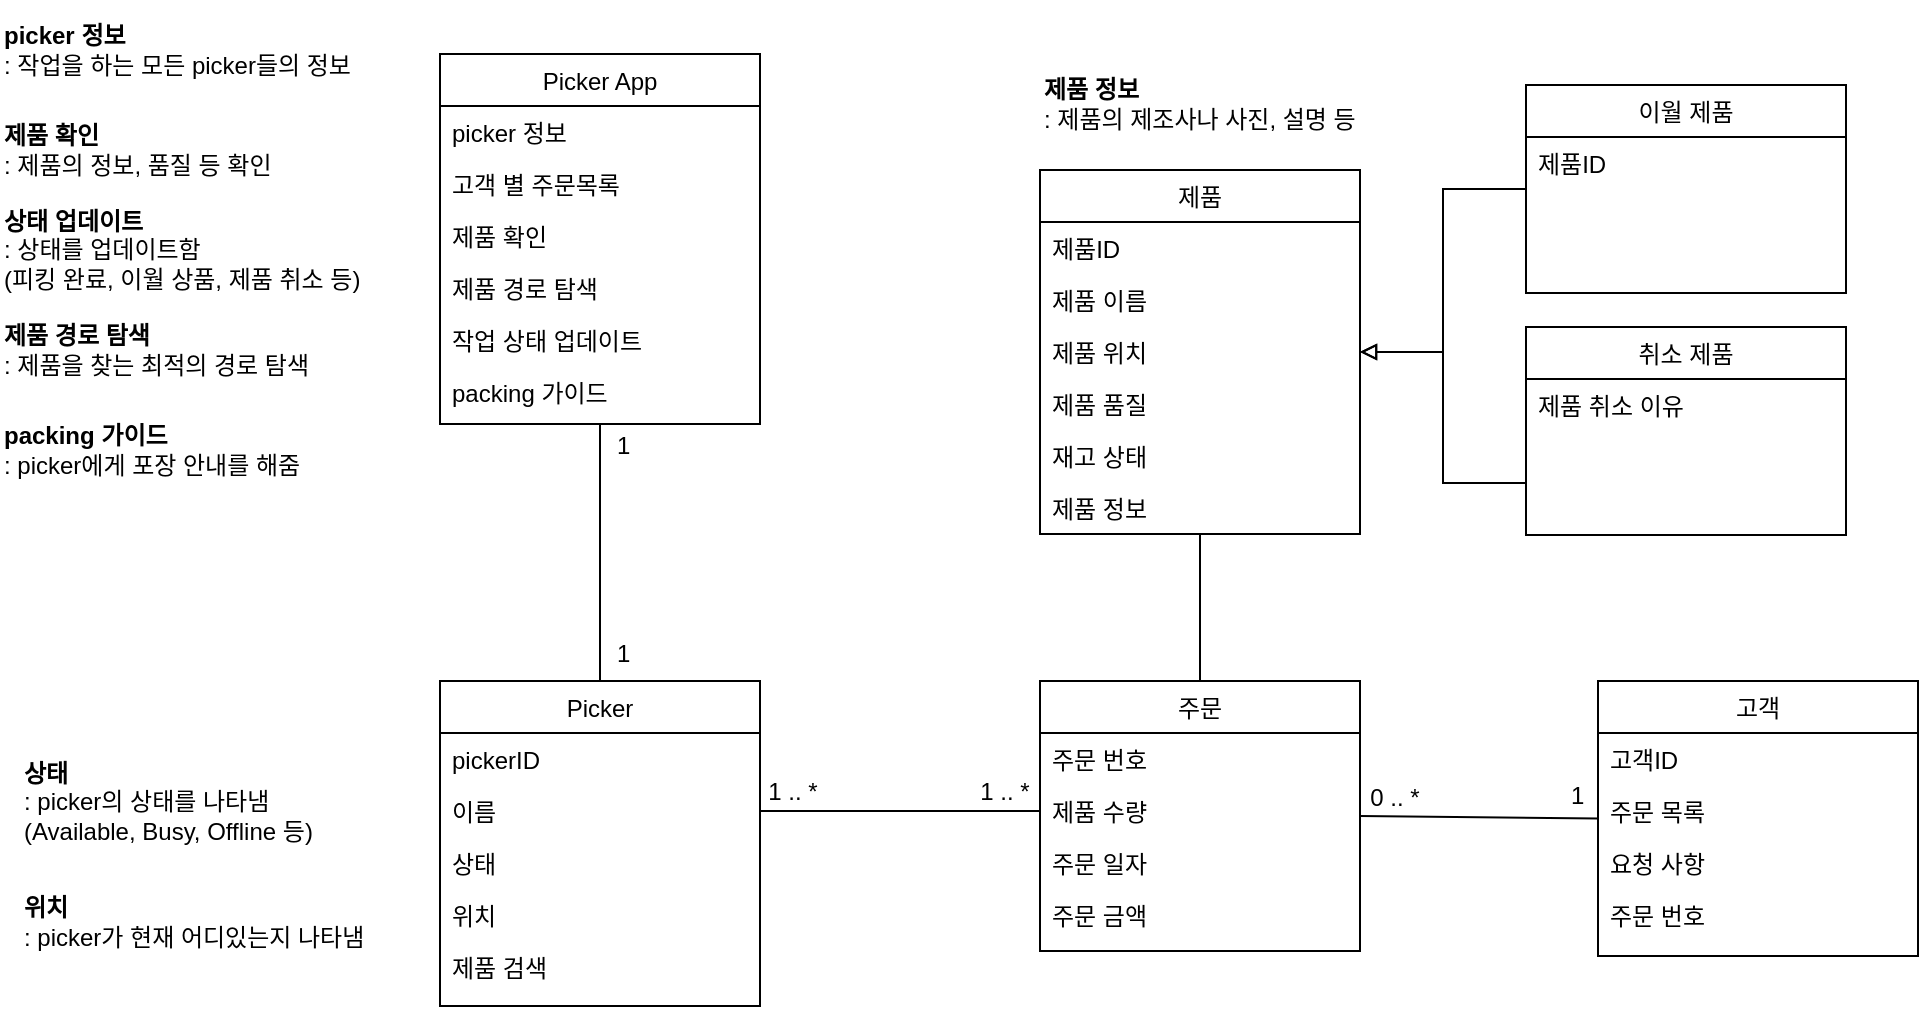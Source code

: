 <mxfile version="21.3.8" type="github">
  <diagram id="C5RBs43oDa-KdzZeNtuy" name="Page-1">
    <mxGraphModel dx="1949" dy="505" grid="1" gridSize="10" guides="1" tooltips="1" connect="1" arrows="1" fold="1" page="1" pageScale="1" pageWidth="827" pageHeight="1169" math="0" shadow="0">
      <root>
        <mxCell id="WIyWlLk6GJQsqaUBKTNV-0" />
        <mxCell id="WIyWlLk6GJQsqaUBKTNV-1" parent="WIyWlLk6GJQsqaUBKTNV-0" />
        <mxCell id="zkfFHV4jXpPFQw0GAbJ--0" value="Picker" style="swimlane;fontStyle=0;align=center;verticalAlign=top;childLayout=stackLayout;horizontal=1;startSize=26;horizontalStack=0;resizeParent=1;resizeLast=0;collapsible=1;marginBottom=0;rounded=0;shadow=0;strokeWidth=1;" parent="WIyWlLk6GJQsqaUBKTNV-1" vertex="1">
          <mxGeometry x="-60" y="393.5" width="160" height="162.5" as="geometry">
            <mxRectangle x="230" y="140" width="160" height="26" as="alternateBounds" />
          </mxGeometry>
        </mxCell>
        <mxCell id="zkfFHV4jXpPFQw0GAbJ--3" value="pickerID" style="text;align=left;verticalAlign=top;spacingLeft=4;spacingRight=4;overflow=hidden;rotatable=0;points=[[0,0.5],[1,0.5]];portConstraint=eastwest;rounded=0;shadow=0;html=0;" parent="zkfFHV4jXpPFQw0GAbJ--0" vertex="1">
          <mxGeometry y="26" width="160" height="26" as="geometry" />
        </mxCell>
        <mxCell id="zkfFHV4jXpPFQw0GAbJ--1" value="이름" style="text;align=left;verticalAlign=top;spacingLeft=4;spacingRight=4;overflow=hidden;rotatable=0;points=[[0,0.5],[1,0.5]];portConstraint=eastwest;" parent="zkfFHV4jXpPFQw0GAbJ--0" vertex="1">
          <mxGeometry y="52" width="160" height="26" as="geometry" />
        </mxCell>
        <mxCell id="zkfFHV4jXpPFQw0GAbJ--2" value="상태" style="text;align=left;verticalAlign=top;spacingLeft=4;spacingRight=4;overflow=hidden;rotatable=0;points=[[0,0.5],[1,0.5]];portConstraint=eastwest;rounded=0;shadow=0;html=0;" parent="zkfFHV4jXpPFQw0GAbJ--0" vertex="1">
          <mxGeometry y="78" width="160" height="26" as="geometry" />
        </mxCell>
        <mxCell id="fCyhSz04hfvH7WSyZomO-2" value="위치" style="text;align=left;verticalAlign=top;spacingLeft=4;spacingRight=4;overflow=hidden;rotatable=0;points=[[0,0.5],[1,0.5]];portConstraint=eastwest;rounded=0;shadow=0;html=0;" parent="zkfFHV4jXpPFQw0GAbJ--0" vertex="1">
          <mxGeometry y="104" width="160" height="26" as="geometry" />
        </mxCell>
        <mxCell id="fCyhSz04hfvH7WSyZomO-23" value="제품 검색" style="text;align=left;verticalAlign=top;spacingLeft=4;spacingRight=4;overflow=hidden;rotatable=0;points=[[0,0.5],[1,0.5]];portConstraint=eastwest;rounded=0;shadow=0;html=0;" parent="zkfFHV4jXpPFQw0GAbJ--0" vertex="1">
          <mxGeometry y="130" width="160" height="26" as="geometry" />
        </mxCell>
        <mxCell id="fCyhSz04hfvH7WSyZomO-0" value="&lt;b&gt;상태&lt;/b&gt;&amp;nbsp;&lt;br&gt;: picker의 상태를 나타냄&lt;br&gt;(Available, Busy, Offline 등)" style="text;html=1;strokeColor=none;fillColor=none;align=left;verticalAlign=middle;whiteSpace=wrap;rounded=0;" parent="WIyWlLk6GJQsqaUBKTNV-1" vertex="1">
          <mxGeometry x="-270" y="428.5" width="190" height="50" as="geometry" />
        </mxCell>
        <mxCell id="9sA1f5Ovw9tdq7YG9Ci8-26" style="edgeStyle=orthogonalEdgeStyle;rounded=0;orthogonalLoop=1;jettySize=auto;html=1;exitX=0.5;exitY=1;exitDx=0;exitDy=0;endArrow=none;endFill=0;" parent="WIyWlLk6GJQsqaUBKTNV-1" source="fCyhSz04hfvH7WSyZomO-3" target="zkfFHV4jXpPFQw0GAbJ--0" edge="1">
          <mxGeometry relative="1" as="geometry" />
        </mxCell>
        <mxCell id="fCyhSz04hfvH7WSyZomO-3" value="Picker App" style="swimlane;fontStyle=0;align=center;verticalAlign=top;childLayout=stackLayout;horizontal=1;startSize=26;horizontalStack=0;resizeParent=1;resizeLast=0;collapsible=1;marginBottom=0;rounded=0;shadow=0;strokeWidth=1;" parent="WIyWlLk6GJQsqaUBKTNV-1" vertex="1">
          <mxGeometry x="-60" y="80" width="160" height="185" as="geometry">
            <mxRectangle x="230" y="140" width="160" height="26" as="alternateBounds" />
          </mxGeometry>
        </mxCell>
        <mxCell id="fCyhSz04hfvH7WSyZomO-4" value="picker 정보" style="text;align=left;verticalAlign=top;spacingLeft=4;spacingRight=4;overflow=hidden;rotatable=0;points=[[0,0.5],[1,0.5]];portConstraint=eastwest;rounded=0;shadow=0;html=0;" parent="fCyhSz04hfvH7WSyZomO-3" vertex="1">
          <mxGeometry y="26" width="160" height="26" as="geometry" />
        </mxCell>
        <mxCell id="fCyhSz04hfvH7WSyZomO-5" value="고객 별 주문목록" style="text;align=left;verticalAlign=top;spacingLeft=4;spacingRight=4;overflow=hidden;rotatable=0;points=[[0,0.5],[1,0.5]];portConstraint=eastwest;" parent="fCyhSz04hfvH7WSyZomO-3" vertex="1">
          <mxGeometry y="52" width="160" height="26" as="geometry" />
        </mxCell>
        <mxCell id="fCyhSz04hfvH7WSyZomO-6" value="제품 확인" style="text;align=left;verticalAlign=top;spacingLeft=4;spacingRight=4;overflow=hidden;rotatable=0;points=[[0,0.5],[1,0.5]];portConstraint=eastwest;rounded=0;shadow=0;html=0;" parent="fCyhSz04hfvH7WSyZomO-3" vertex="1">
          <mxGeometry y="78" width="160" height="26" as="geometry" />
        </mxCell>
        <mxCell id="rKsJdZAuxExDrPlqNUIQ-4" value="제품 경로 탐색" style="text;align=left;verticalAlign=top;spacingLeft=4;spacingRight=4;overflow=hidden;rotatable=0;points=[[0,0.5],[1,0.5]];portConstraint=eastwest;rounded=0;shadow=0;html=0;" parent="fCyhSz04hfvH7WSyZomO-3" vertex="1">
          <mxGeometry y="104" width="160" height="26" as="geometry" />
        </mxCell>
        <mxCell id="fCyhSz04hfvH7WSyZomO-20" value="작업 상태 업데이트" style="text;align=left;verticalAlign=top;spacingLeft=4;spacingRight=4;overflow=hidden;rotatable=0;points=[[0,0.5],[1,0.5]];portConstraint=eastwest;rounded=0;shadow=0;html=0;" parent="fCyhSz04hfvH7WSyZomO-3" vertex="1">
          <mxGeometry y="130" width="160" height="26" as="geometry" />
        </mxCell>
        <mxCell id="fCyhSz04hfvH7WSyZomO-7" value="packing 가이드" style="text;align=left;verticalAlign=top;spacingLeft=4;spacingRight=4;overflow=hidden;rotatable=0;points=[[0,0.5],[1,0.5]];portConstraint=eastwest;rounded=0;shadow=0;html=0;" parent="fCyhSz04hfvH7WSyZomO-3" vertex="1">
          <mxGeometry y="156" width="160" height="26" as="geometry" />
        </mxCell>
        <mxCell id="fCyhSz04hfvH7WSyZomO-8" value="&lt;b&gt;picker 정보&lt;/b&gt;&amp;nbsp;&lt;br&gt;: 작업을 하는 모든 picker들의 정보" style="text;html=1;strokeColor=none;fillColor=none;align=left;verticalAlign=middle;whiteSpace=wrap;rounded=0;" parent="WIyWlLk6GJQsqaUBKTNV-1" vertex="1">
          <mxGeometry x="-280" y="53" width="201" height="50" as="geometry" />
        </mxCell>
        <mxCell id="fCyhSz04hfvH7WSyZomO-9" value="&lt;b&gt;위치&lt;/b&gt;&amp;nbsp;&lt;br&gt;: picker가 현재 어디있는지 나타냄" style="text;html=1;strokeColor=none;fillColor=none;align=left;verticalAlign=middle;whiteSpace=wrap;rounded=0;" parent="WIyWlLk6GJQsqaUBKTNV-1" vertex="1">
          <mxGeometry x="-270" y="488.5" width="190" height="50" as="geometry" />
        </mxCell>
        <mxCell id="fCyhSz04hfvH7WSyZomO-10" value="&lt;b&gt;제품 확인&lt;/b&gt;&amp;nbsp;&lt;br&gt;: 제품의 정보, 품질 등 확인" style="text;html=1;strokeColor=none;fillColor=none;align=left;verticalAlign=middle;whiteSpace=wrap;rounded=0;" parent="WIyWlLk6GJQsqaUBKTNV-1" vertex="1">
          <mxGeometry x="-280" y="103" width="201" height="50" as="geometry" />
        </mxCell>
        <mxCell id="fCyhSz04hfvH7WSyZomO-11" value="&lt;b&gt;packing 가이드&lt;/b&gt;&amp;nbsp;&lt;br&gt;: picker에게 포장 안내를 해줌" style="text;html=1;strokeColor=none;fillColor=none;align=left;verticalAlign=middle;whiteSpace=wrap;rounded=0;" parent="WIyWlLk6GJQsqaUBKTNV-1" vertex="1">
          <mxGeometry x="-280" y="253" width="201" height="50" as="geometry" />
        </mxCell>
        <mxCell id="DlY-QId4kqH3LaCHQLSD-34" style="edgeStyle=orthogonalEdgeStyle;rounded=0;orthogonalLoop=1;jettySize=auto;html=1;exitX=0.5;exitY=0;exitDx=0;exitDy=0;entryX=0.5;entryY=1;entryDx=0;entryDy=0;endArrow=none;endFill=0;" edge="1" parent="WIyWlLk6GJQsqaUBKTNV-1" source="fCyhSz04hfvH7WSyZomO-14" target="9sA1f5Ovw9tdq7YG9Ci8-27">
          <mxGeometry relative="1" as="geometry">
            <mxPoint x="320" y="340" as="targetPoint" />
          </mxGeometry>
        </mxCell>
        <mxCell id="fCyhSz04hfvH7WSyZomO-14" value="주문" style="swimlane;fontStyle=0;align=center;verticalAlign=top;childLayout=stackLayout;horizontal=1;startSize=26;horizontalStack=0;resizeParent=1;resizeLast=0;collapsible=1;marginBottom=0;rounded=0;shadow=0;strokeWidth=1;" parent="WIyWlLk6GJQsqaUBKTNV-1" vertex="1">
          <mxGeometry x="240" y="393.5" width="160" height="135" as="geometry">
            <mxRectangle x="230" y="140" width="160" height="26" as="alternateBounds" />
          </mxGeometry>
        </mxCell>
        <mxCell id="fCyhSz04hfvH7WSyZomO-15" value="주문 번호" style="text;align=left;verticalAlign=top;spacingLeft=4;spacingRight=4;overflow=hidden;rotatable=0;points=[[0,0.5],[1,0.5]];portConstraint=eastwest;rounded=0;shadow=0;html=0;" parent="fCyhSz04hfvH7WSyZomO-14" vertex="1">
          <mxGeometry y="26" width="160" height="26" as="geometry" />
        </mxCell>
        <mxCell id="fCyhSz04hfvH7WSyZomO-16" value="제품 수량" style="text;align=left;verticalAlign=top;spacingLeft=4;spacingRight=4;overflow=hidden;rotatable=0;points=[[0,0.5],[1,0.5]];portConstraint=eastwest;" parent="fCyhSz04hfvH7WSyZomO-14" vertex="1">
          <mxGeometry y="52" width="160" height="26" as="geometry" />
        </mxCell>
        <mxCell id="DlY-QId4kqH3LaCHQLSD-32" value="주문 일자" style="text;align=left;verticalAlign=top;spacingLeft=4;spacingRight=4;overflow=hidden;rotatable=0;points=[[0,0.5],[1,0.5]];portConstraint=eastwest;" vertex="1" parent="fCyhSz04hfvH7WSyZomO-14">
          <mxGeometry y="78" width="160" height="26" as="geometry" />
        </mxCell>
        <mxCell id="DlY-QId4kqH3LaCHQLSD-33" value="주문 금액" style="text;align=left;verticalAlign=top;spacingLeft=4;spacingRight=4;overflow=hidden;rotatable=0;points=[[0,0.5],[1,0.5]];portConstraint=eastwest;" vertex="1" parent="fCyhSz04hfvH7WSyZomO-14">
          <mxGeometry y="104" width="160" height="26" as="geometry" />
        </mxCell>
        <mxCell id="9sA1f5Ovw9tdq7YG9Ci8-1" value="고객" style="swimlane;fontStyle=0;align=center;verticalAlign=top;childLayout=stackLayout;horizontal=1;startSize=26;horizontalStack=0;resizeParent=1;resizeLast=0;collapsible=1;marginBottom=0;rounded=0;shadow=0;strokeWidth=1;" parent="WIyWlLk6GJQsqaUBKTNV-1" vertex="1">
          <mxGeometry x="519" y="393.5" width="160" height="137.5" as="geometry">
            <mxRectangle x="230" y="140" width="160" height="26" as="alternateBounds" />
          </mxGeometry>
        </mxCell>
        <mxCell id="9sA1f5Ovw9tdq7YG9Ci8-2" value="고객ID" style="text;align=left;verticalAlign=top;spacingLeft=4;spacingRight=4;overflow=hidden;rotatable=0;points=[[0,0.5],[1,0.5]];portConstraint=eastwest;rounded=0;shadow=0;html=0;" parent="9sA1f5Ovw9tdq7YG9Ci8-1" vertex="1">
          <mxGeometry y="26" width="160" height="26" as="geometry" />
        </mxCell>
        <mxCell id="9sA1f5Ovw9tdq7YG9Ci8-3" value="주문 목록" style="text;align=left;verticalAlign=top;spacingLeft=4;spacingRight=4;overflow=hidden;rotatable=0;points=[[0,0.5],[1,0.5]];portConstraint=eastwest;" parent="9sA1f5Ovw9tdq7YG9Ci8-1" vertex="1">
          <mxGeometry y="52" width="160" height="26" as="geometry" />
        </mxCell>
        <mxCell id="9sA1f5Ovw9tdq7YG9Ci8-9" value="요청 사항" style="text;align=left;verticalAlign=top;spacingLeft=4;spacingRight=4;overflow=hidden;rotatable=0;points=[[0,0.5],[1,0.5]];portConstraint=eastwest;" parent="9sA1f5Ovw9tdq7YG9Ci8-1" vertex="1">
          <mxGeometry y="78" width="160" height="26" as="geometry" />
        </mxCell>
        <mxCell id="9sA1f5Ovw9tdq7YG9Ci8-31" value="주문 번호" style="text;align=left;verticalAlign=top;spacingLeft=4;spacingRight=4;overflow=hidden;rotatable=0;points=[[0,0.5],[1,0.5]];portConstraint=eastwest;" parent="9sA1f5Ovw9tdq7YG9Ci8-1" vertex="1">
          <mxGeometry y="104" width="160" height="26" as="geometry" />
        </mxCell>
        <mxCell id="9sA1f5Ovw9tdq7YG9Ci8-13" value="&lt;b&gt;상태 업데이트&lt;/b&gt;&lt;br&gt;: 상태를 업데이트함 &lt;br&gt;(피킹 완료, 이월 상품, 제품 취소 등)" style="text;html=1;strokeColor=none;fillColor=none;align=left;verticalAlign=middle;whiteSpace=wrap;rounded=0;" parent="WIyWlLk6GJQsqaUBKTNV-1" vertex="1">
          <mxGeometry x="-280" y="153" width="201" height="50" as="geometry" />
        </mxCell>
        <mxCell id="9sA1f5Ovw9tdq7YG9Ci8-14" style="rounded=0;orthogonalLoop=1;jettySize=auto;html=1;exitX=1;exitY=0.5;exitDx=0;exitDy=0;entryX=0;entryY=0.5;entryDx=0;entryDy=0;endArrow=none;endFill=0;" parent="WIyWlLk6GJQsqaUBKTNV-1" source="fCyhSz04hfvH7WSyZomO-14" target="9sA1f5Ovw9tdq7YG9Ci8-1" edge="1">
          <mxGeometry relative="1" as="geometry" />
        </mxCell>
        <mxCell id="9sA1f5Ovw9tdq7YG9Ci8-15" value="0 .. *" style="text;html=1;align=center;verticalAlign=middle;resizable=0;points=[];autosize=1;strokeColor=none;fillColor=none;" parent="WIyWlLk6GJQsqaUBKTNV-1" vertex="1">
          <mxGeometry x="392" y="436.5" width="50" height="30" as="geometry" />
        </mxCell>
        <mxCell id="9sA1f5Ovw9tdq7YG9Ci8-16" value="1&amp;nbsp;" style="text;html=1;align=center;verticalAlign=middle;resizable=0;points=[];autosize=1;strokeColor=none;fillColor=none;" parent="WIyWlLk6GJQsqaUBKTNV-1" vertex="1">
          <mxGeometry x="495" y="435.5" width="30" height="30" as="geometry" />
        </mxCell>
        <mxCell id="9sA1f5Ovw9tdq7YG9Ci8-20" style="edgeStyle=orthogonalEdgeStyle;rounded=0;orthogonalLoop=1;jettySize=auto;html=1;exitX=1;exitY=0.5;exitDx=0;exitDy=0;entryX=0;entryY=0.5;entryDx=0;entryDy=0;endArrow=none;endFill=0;" parent="WIyWlLk6GJQsqaUBKTNV-1" source="zkfFHV4jXpPFQw0GAbJ--1" edge="1">
          <mxGeometry relative="1" as="geometry">
            <mxPoint x="240" y="458.5" as="targetPoint" />
          </mxGeometry>
        </mxCell>
        <mxCell id="9sA1f5Ovw9tdq7YG9Ci8-21" value="1 .. *" style="text;html=1;align=center;verticalAlign=middle;resizable=0;points=[];autosize=1;strokeColor=none;fillColor=none;" parent="WIyWlLk6GJQsqaUBKTNV-1" vertex="1">
          <mxGeometry x="91" y="434" width="50" height="30" as="geometry" />
        </mxCell>
        <mxCell id="9sA1f5Ovw9tdq7YG9Ci8-24" value="1 .. *" style="text;html=1;align=center;verticalAlign=middle;resizable=0;points=[];autosize=1;strokeColor=none;fillColor=none;" parent="WIyWlLk6GJQsqaUBKTNV-1" vertex="1">
          <mxGeometry x="197" y="434" width="50" height="30" as="geometry" />
        </mxCell>
        <mxCell id="9sA1f5Ovw9tdq7YG9Ci8-27" value="제품" style="swimlane;fontStyle=0;align=center;verticalAlign=top;childLayout=stackLayout;horizontal=1;startSize=26;horizontalStack=0;resizeParent=1;resizeLast=0;collapsible=1;marginBottom=0;rounded=0;shadow=0;strokeWidth=1;" parent="WIyWlLk6GJQsqaUBKTNV-1" vertex="1">
          <mxGeometry x="240" y="138" width="160" height="182" as="geometry">
            <mxRectangle x="230" y="140" width="160" height="26" as="alternateBounds" />
          </mxGeometry>
        </mxCell>
        <mxCell id="9sA1f5Ovw9tdq7YG9Ci8-28" value="제품ID" style="text;align=left;verticalAlign=top;spacingLeft=4;spacingRight=4;overflow=hidden;rotatable=0;points=[[0,0.5],[1,0.5]];portConstraint=eastwest;rounded=0;shadow=0;html=0;" parent="9sA1f5Ovw9tdq7YG9Ci8-27" vertex="1">
          <mxGeometry y="26" width="160" height="26" as="geometry" />
        </mxCell>
        <mxCell id="DlY-QId4kqH3LaCHQLSD-28" value="제품 이름" style="text;align=left;verticalAlign=top;spacingLeft=4;spacingRight=4;overflow=hidden;rotatable=0;points=[[0,0.5],[1,0.5]];portConstraint=eastwest;rounded=0;shadow=0;html=0;" vertex="1" parent="9sA1f5Ovw9tdq7YG9Ci8-27">
          <mxGeometry y="52" width="160" height="26" as="geometry" />
        </mxCell>
        <mxCell id="9sA1f5Ovw9tdq7YG9Ci8-29" value="제품 위치" style="text;align=left;verticalAlign=top;spacingLeft=4;spacingRight=4;overflow=hidden;rotatable=0;points=[[0,0.5],[1,0.5]];portConstraint=eastwest;rounded=0;shadow=0;html=0;" parent="9sA1f5Ovw9tdq7YG9Ci8-27" vertex="1">
          <mxGeometry y="78" width="160" height="26" as="geometry" />
        </mxCell>
        <mxCell id="9sA1f5Ovw9tdq7YG9Ci8-32" value="제품 품질" style="text;align=left;verticalAlign=top;spacingLeft=4;spacingRight=4;overflow=hidden;rotatable=0;points=[[0,0.5],[1,0.5]];portConstraint=eastwest;rounded=0;shadow=0;html=0;" parent="9sA1f5Ovw9tdq7YG9Ci8-27" vertex="1">
          <mxGeometry y="104" width="160" height="26" as="geometry" />
        </mxCell>
        <mxCell id="DlY-QId4kqH3LaCHQLSD-29" value="재고 상태" style="text;align=left;verticalAlign=top;spacingLeft=4;spacingRight=4;overflow=hidden;rotatable=0;points=[[0,0.5],[1,0.5]];portConstraint=eastwest;rounded=0;shadow=0;html=0;" vertex="1" parent="9sA1f5Ovw9tdq7YG9Ci8-27">
          <mxGeometry y="130" width="160" height="26" as="geometry" />
        </mxCell>
        <mxCell id="DlY-QId4kqH3LaCHQLSD-30" value="제품 정보" style="text;align=left;verticalAlign=top;spacingLeft=4;spacingRight=4;overflow=hidden;rotatable=0;points=[[0,0.5],[1,0.5]];portConstraint=eastwest;rounded=0;shadow=0;html=0;" vertex="1" parent="9sA1f5Ovw9tdq7YG9Ci8-27">
          <mxGeometry y="156" width="160" height="26" as="geometry" />
        </mxCell>
        <mxCell id="9sA1f5Ovw9tdq7YG9Ci8-38" value="1&amp;nbsp;" style="text;html=1;align=center;verticalAlign=middle;resizable=0;points=[];autosize=1;strokeColor=none;fillColor=none;" parent="WIyWlLk6GJQsqaUBKTNV-1" vertex="1">
          <mxGeometry x="18" y="261" width="30" height="30" as="geometry" />
        </mxCell>
        <mxCell id="9sA1f5Ovw9tdq7YG9Ci8-39" value="1&amp;nbsp;" style="text;html=1;align=center;verticalAlign=middle;resizable=0;points=[];autosize=1;strokeColor=none;fillColor=none;" parent="WIyWlLk6GJQsqaUBKTNV-1" vertex="1">
          <mxGeometry x="18" y="365" width="30" height="30" as="geometry" />
        </mxCell>
        <mxCell id="rKsJdZAuxExDrPlqNUIQ-3" value="&lt;b&gt;제품 경로 탐색&lt;/b&gt;&lt;br&gt;: 제품을 찾는 최적의 경로 탐색" style="text;html=1;strokeColor=none;fillColor=none;align=left;verticalAlign=middle;whiteSpace=wrap;rounded=0;" parent="WIyWlLk6GJQsqaUBKTNV-1" vertex="1">
          <mxGeometry x="-280" y="203" width="201" height="50" as="geometry" />
        </mxCell>
        <mxCell id="DlY-QId4kqH3LaCHQLSD-26" style="edgeStyle=orthogonalEdgeStyle;rounded=0;orthogonalLoop=1;jettySize=auto;html=1;exitX=0;exitY=0.5;exitDx=0;exitDy=0;entryX=1;entryY=0.5;entryDx=0;entryDy=0;endArrow=block;endFill=0;" edge="1" parent="WIyWlLk6GJQsqaUBKTNV-1" source="DlY-QId4kqH3LaCHQLSD-10" target="9sA1f5Ovw9tdq7YG9Ci8-29">
          <mxGeometry relative="1" as="geometry" />
        </mxCell>
        <mxCell id="DlY-QId4kqH3LaCHQLSD-10" value="이월 제품" style="swimlane;fontStyle=0;align=center;verticalAlign=top;childLayout=stackLayout;horizontal=1;startSize=26;horizontalStack=0;resizeParent=1;resizeLast=0;collapsible=1;marginBottom=0;rounded=0;shadow=0;strokeWidth=1;" vertex="1" parent="WIyWlLk6GJQsqaUBKTNV-1">
          <mxGeometry x="483" y="95.5" width="160" height="104" as="geometry">
            <mxRectangle x="230" y="140" width="160" height="26" as="alternateBounds" />
          </mxGeometry>
        </mxCell>
        <mxCell id="DlY-QId4kqH3LaCHQLSD-11" value="제품ID" style="text;align=left;verticalAlign=top;spacingLeft=4;spacingRight=4;overflow=hidden;rotatable=0;points=[[0,0.5],[1,0.5]];portConstraint=eastwest;rounded=0;shadow=0;html=0;" vertex="1" parent="DlY-QId4kqH3LaCHQLSD-10">
          <mxGeometry y="26" width="160" height="26" as="geometry" />
        </mxCell>
        <mxCell id="DlY-QId4kqH3LaCHQLSD-27" style="edgeStyle=orthogonalEdgeStyle;rounded=0;orthogonalLoop=1;jettySize=auto;html=1;exitX=0;exitY=0.75;exitDx=0;exitDy=0;entryX=1;entryY=0.5;entryDx=0;entryDy=0;startArrow=none;startFill=0;endArrow=block;endFill=0;" edge="1" parent="WIyWlLk6GJQsqaUBKTNV-1" source="DlY-QId4kqH3LaCHQLSD-14" target="9sA1f5Ovw9tdq7YG9Ci8-29">
          <mxGeometry relative="1" as="geometry" />
        </mxCell>
        <mxCell id="DlY-QId4kqH3LaCHQLSD-14" value="취소 제품" style="swimlane;fontStyle=0;align=center;verticalAlign=top;childLayout=stackLayout;horizontal=1;startSize=26;horizontalStack=0;resizeParent=1;resizeLast=0;collapsible=1;marginBottom=0;rounded=0;shadow=0;strokeWidth=1;" vertex="1" parent="WIyWlLk6GJQsqaUBKTNV-1">
          <mxGeometry x="483" y="216.5" width="160" height="104" as="geometry">
            <mxRectangle x="230" y="140" width="160" height="26" as="alternateBounds" />
          </mxGeometry>
        </mxCell>
        <mxCell id="DlY-QId4kqH3LaCHQLSD-17" value="제품 취소 이유" style="text;align=left;verticalAlign=top;spacingLeft=4;spacingRight=4;overflow=hidden;rotatable=0;points=[[0,0.5],[1,0.5]];portConstraint=eastwest;rounded=0;shadow=0;html=0;" vertex="1" parent="DlY-QId4kqH3LaCHQLSD-14">
          <mxGeometry y="26" width="160" height="26" as="geometry" />
        </mxCell>
        <mxCell id="DlY-QId4kqH3LaCHQLSD-31" value="&lt;b&gt;제품 정보&lt;/b&gt;&amp;nbsp;&lt;br&gt;: 제품의 제조사나 사진, 설명 등" style="text;html=1;strokeColor=none;fillColor=none;align=left;verticalAlign=middle;whiteSpace=wrap;rounded=0;" vertex="1" parent="WIyWlLk6GJQsqaUBKTNV-1">
          <mxGeometry x="240" y="80" width="201" height="50" as="geometry" />
        </mxCell>
      </root>
    </mxGraphModel>
  </diagram>
</mxfile>
